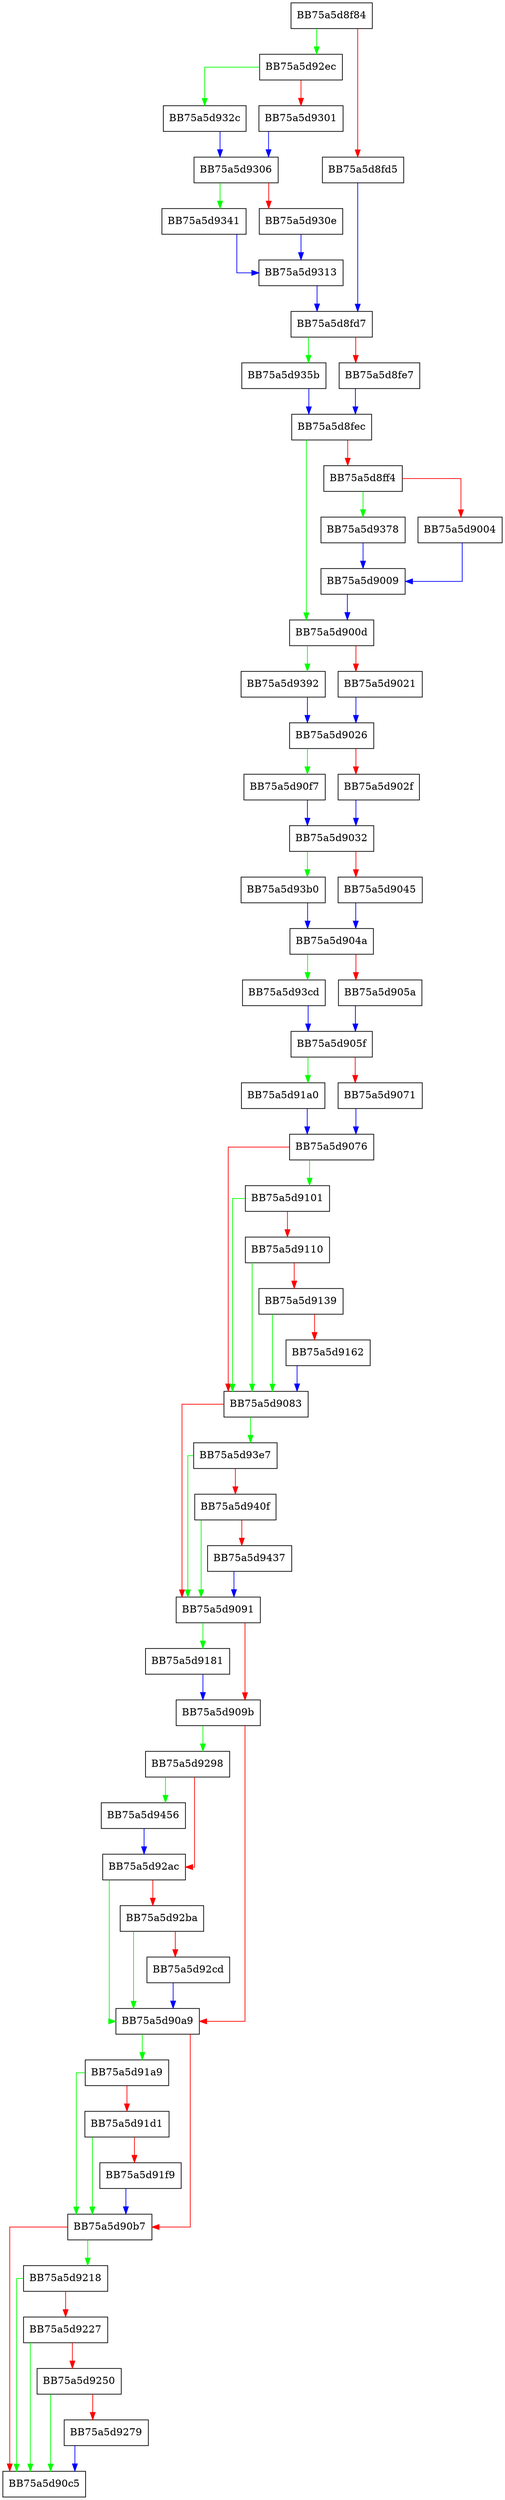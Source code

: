 digraph setJsGenericAttributes {
  node [shape="box"];
  graph [splines=ortho];
  BB75a5d8f84 -> BB75a5d92ec [color="green"];
  BB75a5d8f84 -> BB75a5d8fd5 [color="red"];
  BB75a5d8fd5 -> BB75a5d8fd7 [color="blue"];
  BB75a5d8fd7 -> BB75a5d935b [color="green"];
  BB75a5d8fd7 -> BB75a5d8fe7 [color="red"];
  BB75a5d8fe7 -> BB75a5d8fec [color="blue"];
  BB75a5d8fec -> BB75a5d900d [color="green"];
  BB75a5d8fec -> BB75a5d8ff4 [color="red"];
  BB75a5d8ff4 -> BB75a5d9378 [color="green"];
  BB75a5d8ff4 -> BB75a5d9004 [color="red"];
  BB75a5d9004 -> BB75a5d9009 [color="blue"];
  BB75a5d9009 -> BB75a5d900d [color="blue"];
  BB75a5d900d -> BB75a5d9392 [color="green"];
  BB75a5d900d -> BB75a5d9021 [color="red"];
  BB75a5d9021 -> BB75a5d9026 [color="blue"];
  BB75a5d9026 -> BB75a5d90f7 [color="green"];
  BB75a5d9026 -> BB75a5d902f [color="red"];
  BB75a5d902f -> BB75a5d9032 [color="blue"];
  BB75a5d9032 -> BB75a5d93b0 [color="green"];
  BB75a5d9032 -> BB75a5d9045 [color="red"];
  BB75a5d9045 -> BB75a5d904a [color="blue"];
  BB75a5d904a -> BB75a5d93cd [color="green"];
  BB75a5d904a -> BB75a5d905a [color="red"];
  BB75a5d905a -> BB75a5d905f [color="blue"];
  BB75a5d905f -> BB75a5d91a0 [color="green"];
  BB75a5d905f -> BB75a5d9071 [color="red"];
  BB75a5d9071 -> BB75a5d9076 [color="blue"];
  BB75a5d9076 -> BB75a5d9101 [color="green"];
  BB75a5d9076 -> BB75a5d9083 [color="red"];
  BB75a5d9083 -> BB75a5d93e7 [color="green"];
  BB75a5d9083 -> BB75a5d9091 [color="red"];
  BB75a5d9091 -> BB75a5d9181 [color="green"];
  BB75a5d9091 -> BB75a5d909b [color="red"];
  BB75a5d909b -> BB75a5d9298 [color="green"];
  BB75a5d909b -> BB75a5d90a9 [color="red"];
  BB75a5d90a9 -> BB75a5d91a9 [color="green"];
  BB75a5d90a9 -> BB75a5d90b7 [color="red"];
  BB75a5d90b7 -> BB75a5d9218 [color="green"];
  BB75a5d90b7 -> BB75a5d90c5 [color="red"];
  BB75a5d90f7 -> BB75a5d9032 [color="blue"];
  BB75a5d9101 -> BB75a5d9083 [color="green"];
  BB75a5d9101 -> BB75a5d9110 [color="red"];
  BB75a5d9110 -> BB75a5d9083 [color="green"];
  BB75a5d9110 -> BB75a5d9139 [color="red"];
  BB75a5d9139 -> BB75a5d9083 [color="green"];
  BB75a5d9139 -> BB75a5d9162 [color="red"];
  BB75a5d9162 -> BB75a5d9083 [color="blue"];
  BB75a5d9181 -> BB75a5d909b [color="blue"];
  BB75a5d91a0 -> BB75a5d9076 [color="blue"];
  BB75a5d91a9 -> BB75a5d90b7 [color="green"];
  BB75a5d91a9 -> BB75a5d91d1 [color="red"];
  BB75a5d91d1 -> BB75a5d90b7 [color="green"];
  BB75a5d91d1 -> BB75a5d91f9 [color="red"];
  BB75a5d91f9 -> BB75a5d90b7 [color="blue"];
  BB75a5d9218 -> BB75a5d90c5 [color="green"];
  BB75a5d9218 -> BB75a5d9227 [color="red"];
  BB75a5d9227 -> BB75a5d90c5 [color="green"];
  BB75a5d9227 -> BB75a5d9250 [color="red"];
  BB75a5d9250 -> BB75a5d90c5 [color="green"];
  BB75a5d9250 -> BB75a5d9279 [color="red"];
  BB75a5d9279 -> BB75a5d90c5 [color="blue"];
  BB75a5d9298 -> BB75a5d9456 [color="green"];
  BB75a5d9298 -> BB75a5d92ac [color="red"];
  BB75a5d92ac -> BB75a5d90a9 [color="green"];
  BB75a5d92ac -> BB75a5d92ba [color="red"];
  BB75a5d92ba -> BB75a5d90a9 [color="green"];
  BB75a5d92ba -> BB75a5d92cd [color="red"];
  BB75a5d92cd -> BB75a5d90a9 [color="blue"];
  BB75a5d92ec -> BB75a5d932c [color="green"];
  BB75a5d92ec -> BB75a5d9301 [color="red"];
  BB75a5d9301 -> BB75a5d9306 [color="blue"];
  BB75a5d9306 -> BB75a5d9341 [color="green"];
  BB75a5d9306 -> BB75a5d930e [color="red"];
  BB75a5d930e -> BB75a5d9313 [color="blue"];
  BB75a5d9313 -> BB75a5d8fd7 [color="blue"];
  BB75a5d932c -> BB75a5d9306 [color="blue"];
  BB75a5d9341 -> BB75a5d9313 [color="blue"];
  BB75a5d935b -> BB75a5d8fec [color="blue"];
  BB75a5d9378 -> BB75a5d9009 [color="blue"];
  BB75a5d9392 -> BB75a5d9026 [color="blue"];
  BB75a5d93b0 -> BB75a5d904a [color="blue"];
  BB75a5d93cd -> BB75a5d905f [color="blue"];
  BB75a5d93e7 -> BB75a5d9091 [color="green"];
  BB75a5d93e7 -> BB75a5d940f [color="red"];
  BB75a5d940f -> BB75a5d9091 [color="green"];
  BB75a5d940f -> BB75a5d9437 [color="red"];
  BB75a5d9437 -> BB75a5d9091 [color="blue"];
  BB75a5d9456 -> BB75a5d92ac [color="blue"];
}